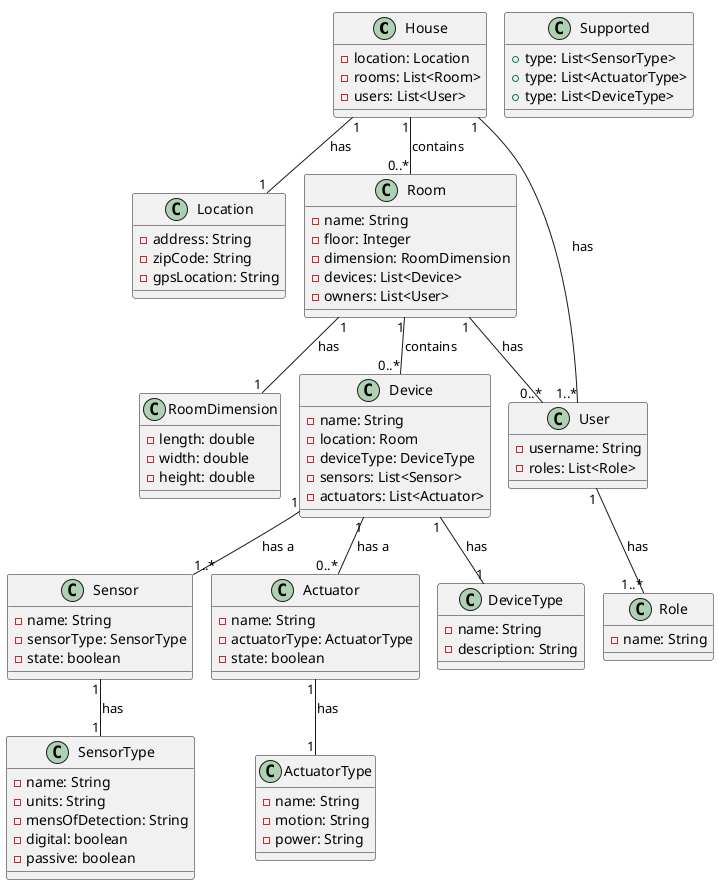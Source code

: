 @startuml
!pragma layout smetana

class House {
-location: Location
-rooms: List<Room>
-users: List<User>
}

class Location {
-address: String
-zipCode: String
-gpsLocation: String

}
' Room is a class that represents a room/divistion of the house, we will be considering
' that a room can be a bedroom, a kitchen but also a garden or a garage
class Room {
-name: String
-floor: Integer
-dimension: RoomDimension
-devices: List<Device>
-owners: List<User>

}

class RoomDimension {
-length: double
-width: double
-height: double

}

' We can get the device type by a method checking
' the type of the sensors and actuators
class Device {
-name: String
-location: Room
-deviceType: DeviceType
-sensors: List<Sensor>
-actuators: List<Actuator>
}

class Sensor {
-name: String
-sensorType: SensorType
-state: boolean

}

class Actuator {
-name: String
-actuatorType: ActuatorType
-state: boolean

}



class DeviceType {
-name: String
-description: String

}

class SensorType {
-name: String
-units: String
-mensOfDetection: String
-digital: boolean
-passive: boolean

}

class ActuatorType {
-name: String
-motion: String
-power: String
}

class User {
-username: String
-roles: List<Role>
}

class Role {
-name: String
}

House "1" -- "1" Location : has
Room "1" -- "1" RoomDimension : has
House "1" -- "0..*" Room : contains
Room "1"-- "0..*" Device : contains
Device "1" --"1..*" Sensor : has a
Device "1" --"0..*" Actuator : has a
House "1" -- "1..*" User : has
Room "1" -- "0..*" User : has
User "1"-- "1..*" Role : has

Sensor "1" -- "1" SensorType : has
Actuator "1" -- "1" ActuatorType : has
Device "1" -- "1" DeviceType : has

class Supported {
+type: List<SensorType>
+type: List<ActuatorType>
+type: List<DeviceType>
}

@enduml